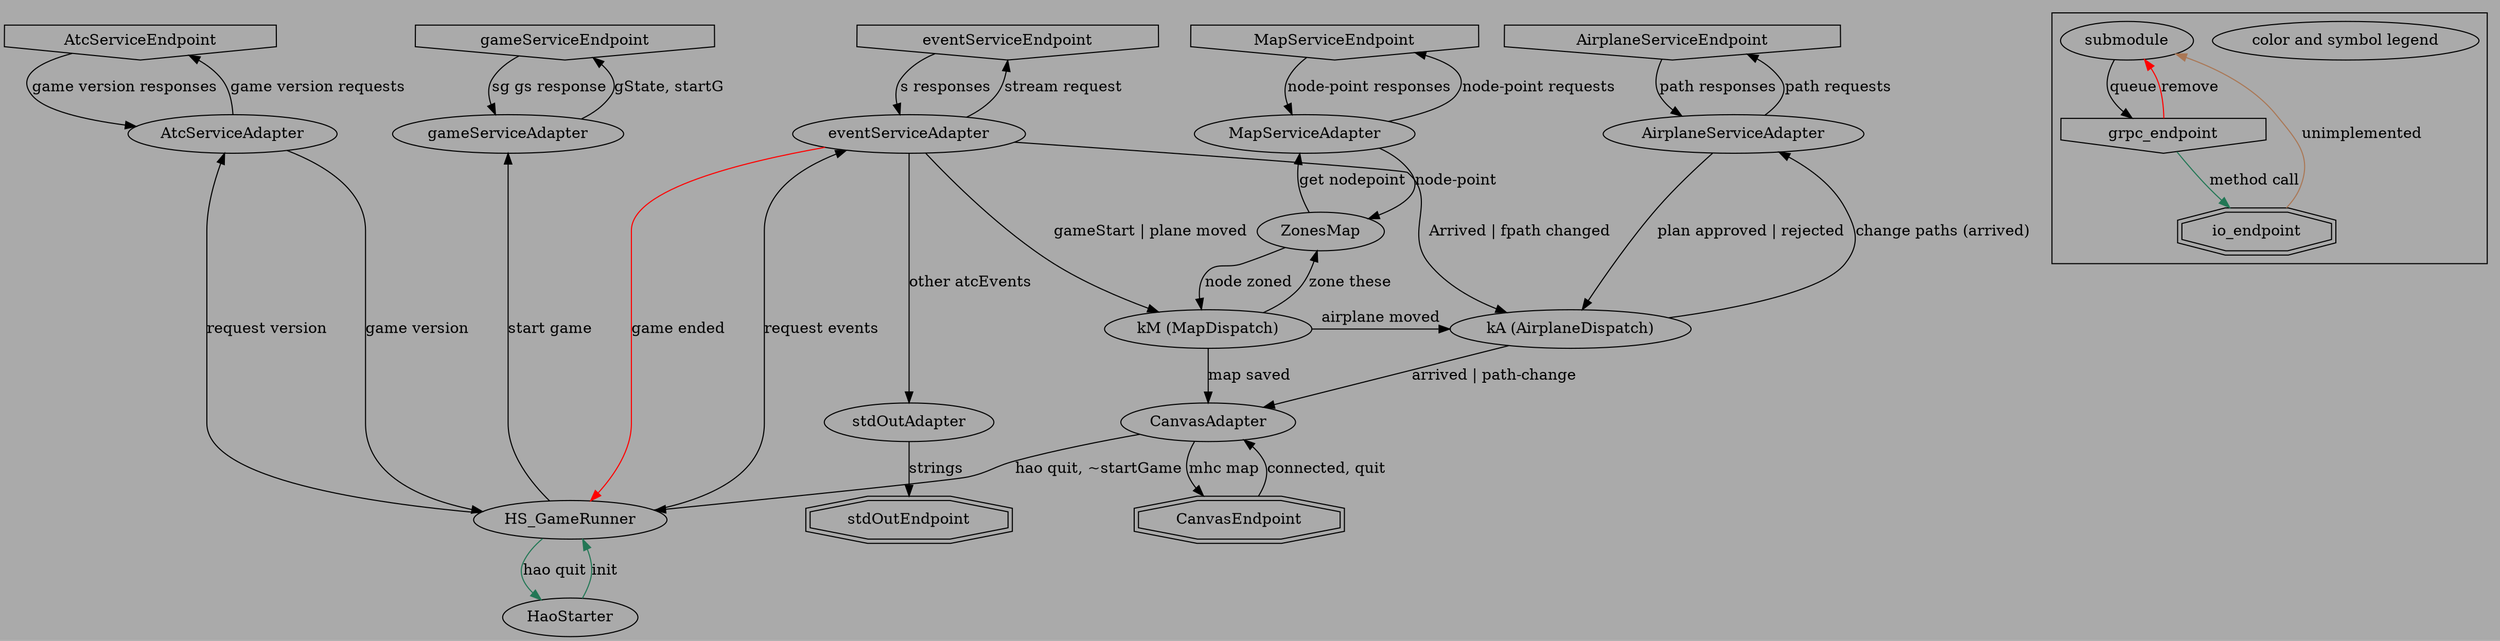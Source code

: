 
digraph haokkoz_data_flow
{

/*
*/
	bgcolor = "#AAAAAA"

	{
		rank = same;
		AtcServiceEndpoint [ shape = invhouse ]; # for game version
		AirplaneServiceEndpoint [ shape = invhouse ]; # for updating flight plans
		MapServiceEndpoint [ shape = invhouse ]; # for node to point conversion
		eventServiceEndpoint [ shape = invhouse ]; # for events
		gameServiceEndpoint [ shape = invhouse ]; # to start games
	}

	{
		rank = same;
		stdOutEndpoint [ shape = doubleoctagon ];
		CanvasEndpoint [ shape = doubleoctagon ];
	}

	{
		rank = same;
		AirplaneServiceAdapter;
		AtcServiceAdapter;
		eventServiceAdapter;
		gameServiceAdapter;
		MapServiceAdapter;
	}

	{
		rank = same;
		CanvasAdapter;
		stdOutAdapter;
	}

	{
		rank = same;
		knowsAirplanes [ label = "kA (AirplaneDispatch)" ];
		knowsMap [ label = "kM (MapDispatch)" ];
	}

	HaoStarter;
	HS_GameRunner;
	ZonesMap;

	# [ label = "" ];

	AirplaneServiceAdapter -> AirplaneServiceEndpoint [ label = "path requests" ];
	AirplaneServiceAdapter -> knowsAirplanes [ label = "plan approved | rejected" ];

	AirplaneServiceEndpoint -> AirplaneServiceAdapter [ label = "path responses" ];

	AtcServiceAdapter -> AtcServiceEndpoint [ label = "game version requests" ];
	AtcServiceAdapter -> HS_GameRunner [ label = "game version" ];

	AtcServiceEndpoint -> AtcServiceAdapter [ label = "game version responses" ];

	CanvasEndpoint -> CanvasAdapter [ label = "connected, quit" ];

	CanvasAdapter -> CanvasEndpoint [ label = "mhc map" ];
	CanvasAdapter -> HS_GameRunner [ label = "hao quit, ~startGame" ];

	eventServiceAdapter -> eventServiceEndpoint [ label = "stream request" ];
	eventServiceAdapter -> knowsMap [ label = "gameStart | plane moved" ];
	eventServiceAdapter -> stdOutAdapter [ label = "other atcEvents" ];
	eventServiceAdapter -> knowsAirplanes [ label = "Arrived | fpath changed" ];
	eventServiceAdapter -> HS_GameRunner [ label = "game ended" color = "red" ];

	eventServiceEndpoint -> eventServiceAdapter [ label = "s responses" ];

	HaoStarter -> HS_GameRunner [ label = "init" color = "#227755" ];

	HS_GameRunner -> AtcServiceAdapter [ label = "request version" ];
	HS_GameRunner -> gameServiceAdapter [ label = "start game" ];
	HS_GameRunner -> HaoStarter [ label = "hao quit" color = "#227755" ];
	HS_GameRunner -> eventServiceAdapter [ label = "request events" ];

	gameServiceAdapter -> gameServiceEndpoint [ label = "gState, startG" ];

	gameServiceEndpoint -> gameServiceAdapter [ label = "sg gs response" ];

	knowsAirplanes -> CanvasAdapter [ label = "arrived | path-change" ];
	knowsAirplanes -> AirplaneServiceAdapter [ label = "change paths (arrived)" ];

	knowsMap -> CanvasAdapter [ label = "map saved" ];
	knowsMap -> knowsAirplanes [ label = "airplane moved" ];
	knowsMap -> ZonesMap [ label = "zone these" ];

	MapServiceAdapter -> MapServiceEndpoint [ label = "node-point requests" ];
	MapServiceAdapter -> ZonesMap [ label = "node-point" ];

	MapServiceEndpoint -> MapServiceAdapter [ label = "node-point responses" ];

	stdOutAdapter -> stdOutEndpoint [ label = "strings" ];

	ZonesMap -> MapServiceAdapter [ label = "get nodepoint" ];
	ZonesMap -> knowsMap [ label = "node zoned" ];

	# ->  [ label = "" ];

	subgraph cluster0 {
		color_legend [ label = "color and symbol legend" ];
		submodule;
		grpc_endpoint [ shape = invhouse ];
		io_endpoint [ shape = doubleoctagon ];

		submodule -> grpc_endpoint [ label = "queue" ];

		grpc_endpoint -> io_endpoint [ label = "method call" color = "#227755" ];
		grpc_endpoint -> submodule [ label = "remove" color = "red" ];

		io_endpoint -> submodule [ label = "unimplemented" color = "#AA7755" ];
	}
}

















